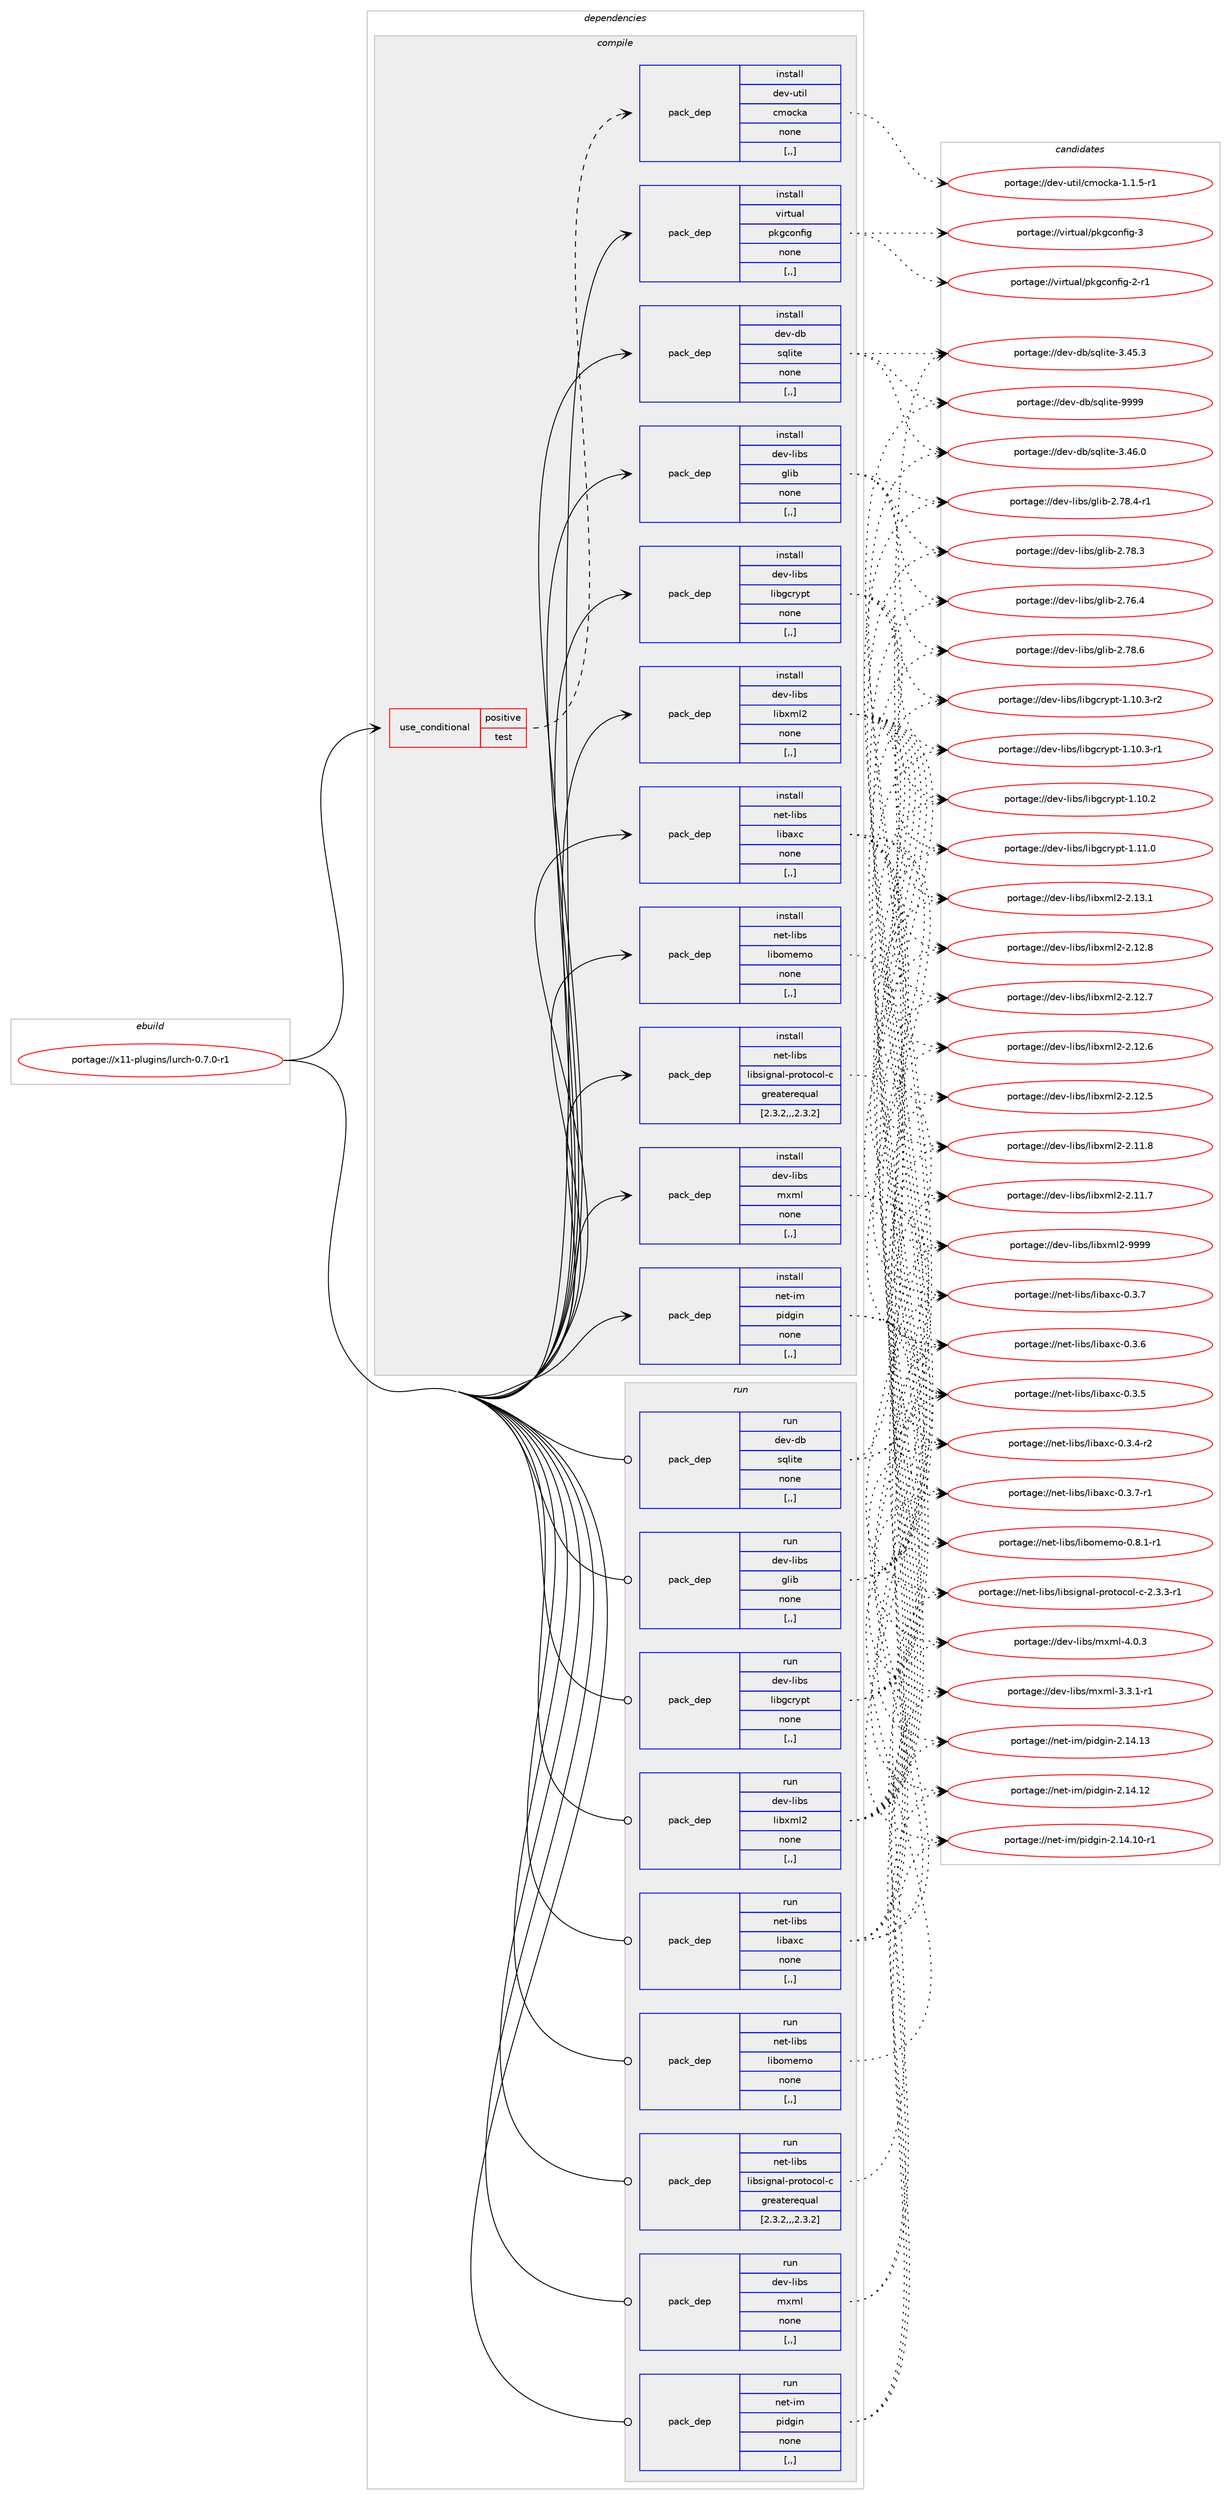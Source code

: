 digraph prolog {

# *************
# Graph options
# *************

newrank=true;
concentrate=true;
compound=true;
graph [rankdir=LR,fontname=Helvetica,fontsize=10,ranksep=1.5];#, ranksep=2.5, nodesep=0.2];
edge  [arrowhead=vee];
node  [fontname=Helvetica,fontsize=10];

# **********
# The ebuild
# **********

subgraph cluster_leftcol {
color=gray;
label=<<i>ebuild</i>>;
id [label="portage://x11-plugins/lurch-0.7.0-r1", color=red, width=4, href="../x11-plugins/lurch-0.7.0-r1.svg"];
}

# ****************
# The dependencies
# ****************

subgraph cluster_midcol {
color=gray;
label=<<i>dependencies</i>>;
subgraph cluster_compile {
fillcolor="#eeeeee";
style=filled;
label=<<i>compile</i>>;
subgraph cond122972 {
dependency465472 [label=<<TABLE BORDER="0" CELLBORDER="1" CELLSPACING="0" CELLPADDING="4"><TR><TD ROWSPAN="3" CELLPADDING="10">use_conditional</TD></TR><TR><TD>positive</TD></TR><TR><TD>test</TD></TR></TABLE>>, shape=none, color=red];
subgraph pack339083 {
dependency465473 [label=<<TABLE BORDER="0" CELLBORDER="1" CELLSPACING="0" CELLPADDING="4" WIDTH="220"><TR><TD ROWSPAN="6" CELLPADDING="30">pack_dep</TD></TR><TR><TD WIDTH="110">install</TD></TR><TR><TD>dev-util</TD></TR><TR><TD>cmocka</TD></TR><TR><TD>none</TD></TR><TR><TD>[,,]</TD></TR></TABLE>>, shape=none, color=blue];
}
dependency465472:e -> dependency465473:w [weight=20,style="dashed",arrowhead="vee"];
}
id:e -> dependency465472:w [weight=20,style="solid",arrowhead="vee"];
subgraph pack339084 {
dependency465474 [label=<<TABLE BORDER="0" CELLBORDER="1" CELLSPACING="0" CELLPADDING="4" WIDTH="220"><TR><TD ROWSPAN="6" CELLPADDING="30">pack_dep</TD></TR><TR><TD WIDTH="110">install</TD></TR><TR><TD>dev-db</TD></TR><TR><TD>sqlite</TD></TR><TR><TD>none</TD></TR><TR><TD>[,,]</TD></TR></TABLE>>, shape=none, color=blue];
}
id:e -> dependency465474:w [weight=20,style="solid",arrowhead="vee"];
subgraph pack339085 {
dependency465475 [label=<<TABLE BORDER="0" CELLBORDER="1" CELLSPACING="0" CELLPADDING="4" WIDTH="220"><TR><TD ROWSPAN="6" CELLPADDING="30">pack_dep</TD></TR><TR><TD WIDTH="110">install</TD></TR><TR><TD>dev-libs</TD></TR><TR><TD>glib</TD></TR><TR><TD>none</TD></TR><TR><TD>[,,]</TD></TR></TABLE>>, shape=none, color=blue];
}
id:e -> dependency465475:w [weight=20,style="solid",arrowhead="vee"];
subgraph pack339086 {
dependency465476 [label=<<TABLE BORDER="0" CELLBORDER="1" CELLSPACING="0" CELLPADDING="4" WIDTH="220"><TR><TD ROWSPAN="6" CELLPADDING="30">pack_dep</TD></TR><TR><TD WIDTH="110">install</TD></TR><TR><TD>dev-libs</TD></TR><TR><TD>libgcrypt</TD></TR><TR><TD>none</TD></TR><TR><TD>[,,]</TD></TR></TABLE>>, shape=none, color=blue];
}
id:e -> dependency465476:w [weight=20,style="solid",arrowhead="vee"];
subgraph pack339087 {
dependency465477 [label=<<TABLE BORDER="0" CELLBORDER="1" CELLSPACING="0" CELLPADDING="4" WIDTH="220"><TR><TD ROWSPAN="6" CELLPADDING="30">pack_dep</TD></TR><TR><TD WIDTH="110">install</TD></TR><TR><TD>dev-libs</TD></TR><TR><TD>libxml2</TD></TR><TR><TD>none</TD></TR><TR><TD>[,,]</TD></TR></TABLE>>, shape=none, color=blue];
}
id:e -> dependency465477:w [weight=20,style="solid",arrowhead="vee"];
subgraph pack339088 {
dependency465478 [label=<<TABLE BORDER="0" CELLBORDER="1" CELLSPACING="0" CELLPADDING="4" WIDTH="220"><TR><TD ROWSPAN="6" CELLPADDING="30">pack_dep</TD></TR><TR><TD WIDTH="110">install</TD></TR><TR><TD>dev-libs</TD></TR><TR><TD>mxml</TD></TR><TR><TD>none</TD></TR><TR><TD>[,,]</TD></TR></TABLE>>, shape=none, color=blue];
}
id:e -> dependency465478:w [weight=20,style="solid",arrowhead="vee"];
subgraph pack339089 {
dependency465479 [label=<<TABLE BORDER="0" CELLBORDER="1" CELLSPACING="0" CELLPADDING="4" WIDTH="220"><TR><TD ROWSPAN="6" CELLPADDING="30">pack_dep</TD></TR><TR><TD WIDTH="110">install</TD></TR><TR><TD>net-im</TD></TR><TR><TD>pidgin</TD></TR><TR><TD>none</TD></TR><TR><TD>[,,]</TD></TR></TABLE>>, shape=none, color=blue];
}
id:e -> dependency465479:w [weight=20,style="solid",arrowhead="vee"];
subgraph pack339090 {
dependency465480 [label=<<TABLE BORDER="0" CELLBORDER="1" CELLSPACING="0" CELLPADDING="4" WIDTH="220"><TR><TD ROWSPAN="6" CELLPADDING="30">pack_dep</TD></TR><TR><TD WIDTH="110">install</TD></TR><TR><TD>net-libs</TD></TR><TR><TD>libaxc</TD></TR><TR><TD>none</TD></TR><TR><TD>[,,]</TD></TR></TABLE>>, shape=none, color=blue];
}
id:e -> dependency465480:w [weight=20,style="solid",arrowhead="vee"];
subgraph pack339091 {
dependency465481 [label=<<TABLE BORDER="0" CELLBORDER="1" CELLSPACING="0" CELLPADDING="4" WIDTH="220"><TR><TD ROWSPAN="6" CELLPADDING="30">pack_dep</TD></TR><TR><TD WIDTH="110">install</TD></TR><TR><TD>net-libs</TD></TR><TR><TD>libomemo</TD></TR><TR><TD>none</TD></TR><TR><TD>[,,]</TD></TR></TABLE>>, shape=none, color=blue];
}
id:e -> dependency465481:w [weight=20,style="solid",arrowhead="vee"];
subgraph pack339092 {
dependency465482 [label=<<TABLE BORDER="0" CELLBORDER="1" CELLSPACING="0" CELLPADDING="4" WIDTH="220"><TR><TD ROWSPAN="6" CELLPADDING="30">pack_dep</TD></TR><TR><TD WIDTH="110">install</TD></TR><TR><TD>net-libs</TD></TR><TR><TD>libsignal-protocol-c</TD></TR><TR><TD>greaterequal</TD></TR><TR><TD>[2.3.2,,,2.3.2]</TD></TR></TABLE>>, shape=none, color=blue];
}
id:e -> dependency465482:w [weight=20,style="solid",arrowhead="vee"];
subgraph pack339093 {
dependency465483 [label=<<TABLE BORDER="0" CELLBORDER="1" CELLSPACING="0" CELLPADDING="4" WIDTH="220"><TR><TD ROWSPAN="6" CELLPADDING="30">pack_dep</TD></TR><TR><TD WIDTH="110">install</TD></TR><TR><TD>virtual</TD></TR><TR><TD>pkgconfig</TD></TR><TR><TD>none</TD></TR><TR><TD>[,,]</TD></TR></TABLE>>, shape=none, color=blue];
}
id:e -> dependency465483:w [weight=20,style="solid",arrowhead="vee"];
}
subgraph cluster_compileandrun {
fillcolor="#eeeeee";
style=filled;
label=<<i>compile and run</i>>;
}
subgraph cluster_run {
fillcolor="#eeeeee";
style=filled;
label=<<i>run</i>>;
subgraph pack339094 {
dependency465484 [label=<<TABLE BORDER="0" CELLBORDER="1" CELLSPACING="0" CELLPADDING="4" WIDTH="220"><TR><TD ROWSPAN="6" CELLPADDING="30">pack_dep</TD></TR><TR><TD WIDTH="110">run</TD></TR><TR><TD>dev-db</TD></TR><TR><TD>sqlite</TD></TR><TR><TD>none</TD></TR><TR><TD>[,,]</TD></TR></TABLE>>, shape=none, color=blue];
}
id:e -> dependency465484:w [weight=20,style="solid",arrowhead="odot"];
subgraph pack339095 {
dependency465485 [label=<<TABLE BORDER="0" CELLBORDER="1" CELLSPACING="0" CELLPADDING="4" WIDTH="220"><TR><TD ROWSPAN="6" CELLPADDING="30">pack_dep</TD></TR><TR><TD WIDTH="110">run</TD></TR><TR><TD>dev-libs</TD></TR><TR><TD>glib</TD></TR><TR><TD>none</TD></TR><TR><TD>[,,]</TD></TR></TABLE>>, shape=none, color=blue];
}
id:e -> dependency465485:w [weight=20,style="solid",arrowhead="odot"];
subgraph pack339096 {
dependency465486 [label=<<TABLE BORDER="0" CELLBORDER="1" CELLSPACING="0" CELLPADDING="4" WIDTH="220"><TR><TD ROWSPAN="6" CELLPADDING="30">pack_dep</TD></TR><TR><TD WIDTH="110">run</TD></TR><TR><TD>dev-libs</TD></TR><TR><TD>libgcrypt</TD></TR><TR><TD>none</TD></TR><TR><TD>[,,]</TD></TR></TABLE>>, shape=none, color=blue];
}
id:e -> dependency465486:w [weight=20,style="solid",arrowhead="odot"];
subgraph pack339097 {
dependency465487 [label=<<TABLE BORDER="0" CELLBORDER="1" CELLSPACING="0" CELLPADDING="4" WIDTH="220"><TR><TD ROWSPAN="6" CELLPADDING="30">pack_dep</TD></TR><TR><TD WIDTH="110">run</TD></TR><TR><TD>dev-libs</TD></TR><TR><TD>libxml2</TD></TR><TR><TD>none</TD></TR><TR><TD>[,,]</TD></TR></TABLE>>, shape=none, color=blue];
}
id:e -> dependency465487:w [weight=20,style="solid",arrowhead="odot"];
subgraph pack339098 {
dependency465488 [label=<<TABLE BORDER="0" CELLBORDER="1" CELLSPACING="0" CELLPADDING="4" WIDTH="220"><TR><TD ROWSPAN="6" CELLPADDING="30">pack_dep</TD></TR><TR><TD WIDTH="110">run</TD></TR><TR><TD>dev-libs</TD></TR><TR><TD>mxml</TD></TR><TR><TD>none</TD></TR><TR><TD>[,,]</TD></TR></TABLE>>, shape=none, color=blue];
}
id:e -> dependency465488:w [weight=20,style="solid",arrowhead="odot"];
subgraph pack339099 {
dependency465489 [label=<<TABLE BORDER="0" CELLBORDER="1" CELLSPACING="0" CELLPADDING="4" WIDTH="220"><TR><TD ROWSPAN="6" CELLPADDING="30">pack_dep</TD></TR><TR><TD WIDTH="110">run</TD></TR><TR><TD>net-im</TD></TR><TR><TD>pidgin</TD></TR><TR><TD>none</TD></TR><TR><TD>[,,]</TD></TR></TABLE>>, shape=none, color=blue];
}
id:e -> dependency465489:w [weight=20,style="solid",arrowhead="odot"];
subgraph pack339100 {
dependency465490 [label=<<TABLE BORDER="0" CELLBORDER="1" CELLSPACING="0" CELLPADDING="4" WIDTH="220"><TR><TD ROWSPAN="6" CELLPADDING="30">pack_dep</TD></TR><TR><TD WIDTH="110">run</TD></TR><TR><TD>net-libs</TD></TR><TR><TD>libaxc</TD></TR><TR><TD>none</TD></TR><TR><TD>[,,]</TD></TR></TABLE>>, shape=none, color=blue];
}
id:e -> dependency465490:w [weight=20,style="solid",arrowhead="odot"];
subgraph pack339101 {
dependency465491 [label=<<TABLE BORDER="0" CELLBORDER="1" CELLSPACING="0" CELLPADDING="4" WIDTH="220"><TR><TD ROWSPAN="6" CELLPADDING="30">pack_dep</TD></TR><TR><TD WIDTH="110">run</TD></TR><TR><TD>net-libs</TD></TR><TR><TD>libomemo</TD></TR><TR><TD>none</TD></TR><TR><TD>[,,]</TD></TR></TABLE>>, shape=none, color=blue];
}
id:e -> dependency465491:w [weight=20,style="solid",arrowhead="odot"];
subgraph pack339102 {
dependency465492 [label=<<TABLE BORDER="0" CELLBORDER="1" CELLSPACING="0" CELLPADDING="4" WIDTH="220"><TR><TD ROWSPAN="6" CELLPADDING="30">pack_dep</TD></TR><TR><TD WIDTH="110">run</TD></TR><TR><TD>net-libs</TD></TR><TR><TD>libsignal-protocol-c</TD></TR><TR><TD>greaterequal</TD></TR><TR><TD>[2.3.2,,,2.3.2]</TD></TR></TABLE>>, shape=none, color=blue];
}
id:e -> dependency465492:w [weight=20,style="solid",arrowhead="odot"];
}
}

# **************
# The candidates
# **************

subgraph cluster_choices {
rank=same;
color=gray;
label=<<i>candidates</i>>;

subgraph choice339083 {
color=black;
nodesep=1;
choice10010111845117116105108479910911199107974549464946534511449 [label="portage://dev-util/cmocka-1.1.5-r1", color=red, width=4,href="../dev-util/cmocka-1.1.5-r1.svg"];
dependency465473:e -> choice10010111845117116105108479910911199107974549464946534511449:w [style=dotted,weight="100"];
}
subgraph choice339084 {
color=black;
nodesep=1;
choice1001011184510098471151131081051161014557575757 [label="portage://dev-db/sqlite-9999", color=red, width=4,href="../dev-db/sqlite-9999.svg"];
choice10010111845100984711511310810511610145514652544648 [label="portage://dev-db/sqlite-3.46.0", color=red, width=4,href="../dev-db/sqlite-3.46.0.svg"];
choice10010111845100984711511310810511610145514652534651 [label="portage://dev-db/sqlite-3.45.3", color=red, width=4,href="../dev-db/sqlite-3.45.3.svg"];
dependency465474:e -> choice1001011184510098471151131081051161014557575757:w [style=dotted,weight="100"];
dependency465474:e -> choice10010111845100984711511310810511610145514652544648:w [style=dotted,weight="100"];
dependency465474:e -> choice10010111845100984711511310810511610145514652534651:w [style=dotted,weight="100"];
}
subgraph choice339085 {
color=black;
nodesep=1;
choice1001011184510810598115471031081059845504655564654 [label="portage://dev-libs/glib-2.78.6", color=red, width=4,href="../dev-libs/glib-2.78.6.svg"];
choice10010111845108105981154710310810598455046555646524511449 [label="portage://dev-libs/glib-2.78.4-r1", color=red, width=4,href="../dev-libs/glib-2.78.4-r1.svg"];
choice1001011184510810598115471031081059845504655564651 [label="portage://dev-libs/glib-2.78.3", color=red, width=4,href="../dev-libs/glib-2.78.3.svg"];
choice1001011184510810598115471031081059845504655544652 [label="portage://dev-libs/glib-2.76.4", color=red, width=4,href="../dev-libs/glib-2.76.4.svg"];
dependency465475:e -> choice1001011184510810598115471031081059845504655564654:w [style=dotted,weight="100"];
dependency465475:e -> choice10010111845108105981154710310810598455046555646524511449:w [style=dotted,weight="100"];
dependency465475:e -> choice1001011184510810598115471031081059845504655564651:w [style=dotted,weight="100"];
dependency465475:e -> choice1001011184510810598115471031081059845504655544652:w [style=dotted,weight="100"];
}
subgraph choice339086 {
color=black;
nodesep=1;
choice100101118451081059811547108105981039911412111211645494649494648 [label="portage://dev-libs/libgcrypt-1.11.0", color=red, width=4,href="../dev-libs/libgcrypt-1.11.0.svg"];
choice1001011184510810598115471081059810399114121112116454946494846514511450 [label="portage://dev-libs/libgcrypt-1.10.3-r2", color=red, width=4,href="../dev-libs/libgcrypt-1.10.3-r2.svg"];
choice1001011184510810598115471081059810399114121112116454946494846514511449 [label="portage://dev-libs/libgcrypt-1.10.3-r1", color=red, width=4,href="../dev-libs/libgcrypt-1.10.3-r1.svg"];
choice100101118451081059811547108105981039911412111211645494649484650 [label="portage://dev-libs/libgcrypt-1.10.2", color=red, width=4,href="../dev-libs/libgcrypt-1.10.2.svg"];
dependency465476:e -> choice100101118451081059811547108105981039911412111211645494649494648:w [style=dotted,weight="100"];
dependency465476:e -> choice1001011184510810598115471081059810399114121112116454946494846514511450:w [style=dotted,weight="100"];
dependency465476:e -> choice1001011184510810598115471081059810399114121112116454946494846514511449:w [style=dotted,weight="100"];
dependency465476:e -> choice100101118451081059811547108105981039911412111211645494649484650:w [style=dotted,weight="100"];
}
subgraph choice339087 {
color=black;
nodesep=1;
choice10010111845108105981154710810598120109108504557575757 [label="portage://dev-libs/libxml2-9999", color=red, width=4,href="../dev-libs/libxml2-9999.svg"];
choice100101118451081059811547108105981201091085045504649514649 [label="portage://dev-libs/libxml2-2.13.1", color=red, width=4,href="../dev-libs/libxml2-2.13.1.svg"];
choice100101118451081059811547108105981201091085045504649504656 [label="portage://dev-libs/libxml2-2.12.8", color=red, width=4,href="../dev-libs/libxml2-2.12.8.svg"];
choice100101118451081059811547108105981201091085045504649504655 [label="portage://dev-libs/libxml2-2.12.7", color=red, width=4,href="../dev-libs/libxml2-2.12.7.svg"];
choice100101118451081059811547108105981201091085045504649504654 [label="portage://dev-libs/libxml2-2.12.6", color=red, width=4,href="../dev-libs/libxml2-2.12.6.svg"];
choice100101118451081059811547108105981201091085045504649504653 [label="portage://dev-libs/libxml2-2.12.5", color=red, width=4,href="../dev-libs/libxml2-2.12.5.svg"];
choice100101118451081059811547108105981201091085045504649494656 [label="portage://dev-libs/libxml2-2.11.8", color=red, width=4,href="../dev-libs/libxml2-2.11.8.svg"];
choice100101118451081059811547108105981201091085045504649494655 [label="portage://dev-libs/libxml2-2.11.7", color=red, width=4,href="../dev-libs/libxml2-2.11.7.svg"];
dependency465477:e -> choice10010111845108105981154710810598120109108504557575757:w [style=dotted,weight="100"];
dependency465477:e -> choice100101118451081059811547108105981201091085045504649514649:w [style=dotted,weight="100"];
dependency465477:e -> choice100101118451081059811547108105981201091085045504649504656:w [style=dotted,weight="100"];
dependency465477:e -> choice100101118451081059811547108105981201091085045504649504655:w [style=dotted,weight="100"];
dependency465477:e -> choice100101118451081059811547108105981201091085045504649504654:w [style=dotted,weight="100"];
dependency465477:e -> choice100101118451081059811547108105981201091085045504649504653:w [style=dotted,weight="100"];
dependency465477:e -> choice100101118451081059811547108105981201091085045504649494656:w [style=dotted,weight="100"];
dependency465477:e -> choice100101118451081059811547108105981201091085045504649494655:w [style=dotted,weight="100"];
}
subgraph choice339088 {
color=black;
nodesep=1;
choice100101118451081059811547109120109108455246484651 [label="portage://dev-libs/mxml-4.0.3", color=red, width=4,href="../dev-libs/mxml-4.0.3.svg"];
choice1001011184510810598115471091201091084551465146494511449 [label="portage://dev-libs/mxml-3.3.1-r1", color=red, width=4,href="../dev-libs/mxml-3.3.1-r1.svg"];
dependency465478:e -> choice100101118451081059811547109120109108455246484651:w [style=dotted,weight="100"];
dependency465478:e -> choice1001011184510810598115471091201091084551465146494511449:w [style=dotted,weight="100"];
}
subgraph choice339089 {
color=black;
nodesep=1;
choice11010111645105109471121051001031051104550464952464951 [label="portage://net-im/pidgin-2.14.13", color=red, width=4,href="../net-im/pidgin-2.14.13.svg"];
choice11010111645105109471121051001031051104550464952464950 [label="portage://net-im/pidgin-2.14.12", color=red, width=4,href="../net-im/pidgin-2.14.12.svg"];
choice110101116451051094711210510010310511045504649524649484511449 [label="portage://net-im/pidgin-2.14.10-r1", color=red, width=4,href="../net-im/pidgin-2.14.10-r1.svg"];
dependency465479:e -> choice11010111645105109471121051001031051104550464952464951:w [style=dotted,weight="100"];
dependency465479:e -> choice11010111645105109471121051001031051104550464952464950:w [style=dotted,weight="100"];
dependency465479:e -> choice110101116451051094711210510010310511045504649524649484511449:w [style=dotted,weight="100"];
}
subgraph choice339090 {
color=black;
nodesep=1;
choice1101011164510810598115471081059897120994548465146554511449 [label="portage://net-libs/libaxc-0.3.7-r1", color=red, width=4,href="../net-libs/libaxc-0.3.7-r1.svg"];
choice110101116451081059811547108105989712099454846514655 [label="portage://net-libs/libaxc-0.3.7", color=red, width=4,href="../net-libs/libaxc-0.3.7.svg"];
choice110101116451081059811547108105989712099454846514654 [label="portage://net-libs/libaxc-0.3.6", color=red, width=4,href="../net-libs/libaxc-0.3.6.svg"];
choice110101116451081059811547108105989712099454846514653 [label="portage://net-libs/libaxc-0.3.5", color=red, width=4,href="../net-libs/libaxc-0.3.5.svg"];
choice1101011164510810598115471081059897120994548465146524511450 [label="portage://net-libs/libaxc-0.3.4-r2", color=red, width=4,href="../net-libs/libaxc-0.3.4-r2.svg"];
dependency465480:e -> choice1101011164510810598115471081059897120994548465146554511449:w [style=dotted,weight="100"];
dependency465480:e -> choice110101116451081059811547108105989712099454846514655:w [style=dotted,weight="100"];
dependency465480:e -> choice110101116451081059811547108105989712099454846514654:w [style=dotted,weight="100"];
dependency465480:e -> choice110101116451081059811547108105989712099454846514653:w [style=dotted,weight="100"];
dependency465480:e -> choice1101011164510810598115471081059897120994548465146524511450:w [style=dotted,weight="100"];
}
subgraph choice339091 {
color=black;
nodesep=1;
choice110101116451081059811547108105981111091011091114548465646494511449 [label="portage://net-libs/libomemo-0.8.1-r1", color=red, width=4,href="../net-libs/libomemo-0.8.1-r1.svg"];
dependency465481:e -> choice110101116451081059811547108105981111091011091114548465646494511449:w [style=dotted,weight="100"];
}
subgraph choice339092 {
color=black;
nodesep=1;
choice1101011164510810598115471081059811510510311097108451121141111161119911110845994550465146514511449 [label="portage://net-libs/libsignal-protocol-c-2.3.3-r1", color=red, width=4,href="../net-libs/libsignal-protocol-c-2.3.3-r1.svg"];
dependency465482:e -> choice1101011164510810598115471081059811510510311097108451121141111161119911110845994550465146514511449:w [style=dotted,weight="100"];
}
subgraph choice339093 {
color=black;
nodesep=1;
choice1181051141161179710847112107103991111101021051034551 [label="portage://virtual/pkgconfig-3", color=red, width=4,href="../virtual/pkgconfig-3.svg"];
choice11810511411611797108471121071039911111010210510345504511449 [label="portage://virtual/pkgconfig-2-r1", color=red, width=4,href="../virtual/pkgconfig-2-r1.svg"];
dependency465483:e -> choice1181051141161179710847112107103991111101021051034551:w [style=dotted,weight="100"];
dependency465483:e -> choice11810511411611797108471121071039911111010210510345504511449:w [style=dotted,weight="100"];
}
subgraph choice339094 {
color=black;
nodesep=1;
choice1001011184510098471151131081051161014557575757 [label="portage://dev-db/sqlite-9999", color=red, width=4,href="../dev-db/sqlite-9999.svg"];
choice10010111845100984711511310810511610145514652544648 [label="portage://dev-db/sqlite-3.46.0", color=red, width=4,href="../dev-db/sqlite-3.46.0.svg"];
choice10010111845100984711511310810511610145514652534651 [label="portage://dev-db/sqlite-3.45.3", color=red, width=4,href="../dev-db/sqlite-3.45.3.svg"];
dependency465484:e -> choice1001011184510098471151131081051161014557575757:w [style=dotted,weight="100"];
dependency465484:e -> choice10010111845100984711511310810511610145514652544648:w [style=dotted,weight="100"];
dependency465484:e -> choice10010111845100984711511310810511610145514652534651:w [style=dotted,weight="100"];
}
subgraph choice339095 {
color=black;
nodesep=1;
choice1001011184510810598115471031081059845504655564654 [label="portage://dev-libs/glib-2.78.6", color=red, width=4,href="../dev-libs/glib-2.78.6.svg"];
choice10010111845108105981154710310810598455046555646524511449 [label="portage://dev-libs/glib-2.78.4-r1", color=red, width=4,href="../dev-libs/glib-2.78.4-r1.svg"];
choice1001011184510810598115471031081059845504655564651 [label="portage://dev-libs/glib-2.78.3", color=red, width=4,href="../dev-libs/glib-2.78.3.svg"];
choice1001011184510810598115471031081059845504655544652 [label="portage://dev-libs/glib-2.76.4", color=red, width=4,href="../dev-libs/glib-2.76.4.svg"];
dependency465485:e -> choice1001011184510810598115471031081059845504655564654:w [style=dotted,weight="100"];
dependency465485:e -> choice10010111845108105981154710310810598455046555646524511449:w [style=dotted,weight="100"];
dependency465485:e -> choice1001011184510810598115471031081059845504655564651:w [style=dotted,weight="100"];
dependency465485:e -> choice1001011184510810598115471031081059845504655544652:w [style=dotted,weight="100"];
}
subgraph choice339096 {
color=black;
nodesep=1;
choice100101118451081059811547108105981039911412111211645494649494648 [label="portage://dev-libs/libgcrypt-1.11.0", color=red, width=4,href="../dev-libs/libgcrypt-1.11.0.svg"];
choice1001011184510810598115471081059810399114121112116454946494846514511450 [label="portage://dev-libs/libgcrypt-1.10.3-r2", color=red, width=4,href="../dev-libs/libgcrypt-1.10.3-r2.svg"];
choice1001011184510810598115471081059810399114121112116454946494846514511449 [label="portage://dev-libs/libgcrypt-1.10.3-r1", color=red, width=4,href="../dev-libs/libgcrypt-1.10.3-r1.svg"];
choice100101118451081059811547108105981039911412111211645494649484650 [label="portage://dev-libs/libgcrypt-1.10.2", color=red, width=4,href="../dev-libs/libgcrypt-1.10.2.svg"];
dependency465486:e -> choice100101118451081059811547108105981039911412111211645494649494648:w [style=dotted,weight="100"];
dependency465486:e -> choice1001011184510810598115471081059810399114121112116454946494846514511450:w [style=dotted,weight="100"];
dependency465486:e -> choice1001011184510810598115471081059810399114121112116454946494846514511449:w [style=dotted,weight="100"];
dependency465486:e -> choice100101118451081059811547108105981039911412111211645494649484650:w [style=dotted,weight="100"];
}
subgraph choice339097 {
color=black;
nodesep=1;
choice10010111845108105981154710810598120109108504557575757 [label="portage://dev-libs/libxml2-9999", color=red, width=4,href="../dev-libs/libxml2-9999.svg"];
choice100101118451081059811547108105981201091085045504649514649 [label="portage://dev-libs/libxml2-2.13.1", color=red, width=4,href="../dev-libs/libxml2-2.13.1.svg"];
choice100101118451081059811547108105981201091085045504649504656 [label="portage://dev-libs/libxml2-2.12.8", color=red, width=4,href="../dev-libs/libxml2-2.12.8.svg"];
choice100101118451081059811547108105981201091085045504649504655 [label="portage://dev-libs/libxml2-2.12.7", color=red, width=4,href="../dev-libs/libxml2-2.12.7.svg"];
choice100101118451081059811547108105981201091085045504649504654 [label="portage://dev-libs/libxml2-2.12.6", color=red, width=4,href="../dev-libs/libxml2-2.12.6.svg"];
choice100101118451081059811547108105981201091085045504649504653 [label="portage://dev-libs/libxml2-2.12.5", color=red, width=4,href="../dev-libs/libxml2-2.12.5.svg"];
choice100101118451081059811547108105981201091085045504649494656 [label="portage://dev-libs/libxml2-2.11.8", color=red, width=4,href="../dev-libs/libxml2-2.11.8.svg"];
choice100101118451081059811547108105981201091085045504649494655 [label="portage://dev-libs/libxml2-2.11.7", color=red, width=4,href="../dev-libs/libxml2-2.11.7.svg"];
dependency465487:e -> choice10010111845108105981154710810598120109108504557575757:w [style=dotted,weight="100"];
dependency465487:e -> choice100101118451081059811547108105981201091085045504649514649:w [style=dotted,weight="100"];
dependency465487:e -> choice100101118451081059811547108105981201091085045504649504656:w [style=dotted,weight="100"];
dependency465487:e -> choice100101118451081059811547108105981201091085045504649504655:w [style=dotted,weight="100"];
dependency465487:e -> choice100101118451081059811547108105981201091085045504649504654:w [style=dotted,weight="100"];
dependency465487:e -> choice100101118451081059811547108105981201091085045504649504653:w [style=dotted,weight="100"];
dependency465487:e -> choice100101118451081059811547108105981201091085045504649494656:w [style=dotted,weight="100"];
dependency465487:e -> choice100101118451081059811547108105981201091085045504649494655:w [style=dotted,weight="100"];
}
subgraph choice339098 {
color=black;
nodesep=1;
choice100101118451081059811547109120109108455246484651 [label="portage://dev-libs/mxml-4.0.3", color=red, width=4,href="../dev-libs/mxml-4.0.3.svg"];
choice1001011184510810598115471091201091084551465146494511449 [label="portage://dev-libs/mxml-3.3.1-r1", color=red, width=4,href="../dev-libs/mxml-3.3.1-r1.svg"];
dependency465488:e -> choice100101118451081059811547109120109108455246484651:w [style=dotted,weight="100"];
dependency465488:e -> choice1001011184510810598115471091201091084551465146494511449:w [style=dotted,weight="100"];
}
subgraph choice339099 {
color=black;
nodesep=1;
choice11010111645105109471121051001031051104550464952464951 [label="portage://net-im/pidgin-2.14.13", color=red, width=4,href="../net-im/pidgin-2.14.13.svg"];
choice11010111645105109471121051001031051104550464952464950 [label="portage://net-im/pidgin-2.14.12", color=red, width=4,href="../net-im/pidgin-2.14.12.svg"];
choice110101116451051094711210510010310511045504649524649484511449 [label="portage://net-im/pidgin-2.14.10-r1", color=red, width=4,href="../net-im/pidgin-2.14.10-r1.svg"];
dependency465489:e -> choice11010111645105109471121051001031051104550464952464951:w [style=dotted,weight="100"];
dependency465489:e -> choice11010111645105109471121051001031051104550464952464950:w [style=dotted,weight="100"];
dependency465489:e -> choice110101116451051094711210510010310511045504649524649484511449:w [style=dotted,weight="100"];
}
subgraph choice339100 {
color=black;
nodesep=1;
choice1101011164510810598115471081059897120994548465146554511449 [label="portage://net-libs/libaxc-0.3.7-r1", color=red, width=4,href="../net-libs/libaxc-0.3.7-r1.svg"];
choice110101116451081059811547108105989712099454846514655 [label="portage://net-libs/libaxc-0.3.7", color=red, width=4,href="../net-libs/libaxc-0.3.7.svg"];
choice110101116451081059811547108105989712099454846514654 [label="portage://net-libs/libaxc-0.3.6", color=red, width=4,href="../net-libs/libaxc-0.3.6.svg"];
choice110101116451081059811547108105989712099454846514653 [label="portage://net-libs/libaxc-0.3.5", color=red, width=4,href="../net-libs/libaxc-0.3.5.svg"];
choice1101011164510810598115471081059897120994548465146524511450 [label="portage://net-libs/libaxc-0.3.4-r2", color=red, width=4,href="../net-libs/libaxc-0.3.4-r2.svg"];
dependency465490:e -> choice1101011164510810598115471081059897120994548465146554511449:w [style=dotted,weight="100"];
dependency465490:e -> choice110101116451081059811547108105989712099454846514655:w [style=dotted,weight="100"];
dependency465490:e -> choice110101116451081059811547108105989712099454846514654:w [style=dotted,weight="100"];
dependency465490:e -> choice110101116451081059811547108105989712099454846514653:w [style=dotted,weight="100"];
dependency465490:e -> choice1101011164510810598115471081059897120994548465146524511450:w [style=dotted,weight="100"];
}
subgraph choice339101 {
color=black;
nodesep=1;
choice110101116451081059811547108105981111091011091114548465646494511449 [label="portage://net-libs/libomemo-0.8.1-r1", color=red, width=4,href="../net-libs/libomemo-0.8.1-r1.svg"];
dependency465491:e -> choice110101116451081059811547108105981111091011091114548465646494511449:w [style=dotted,weight="100"];
}
subgraph choice339102 {
color=black;
nodesep=1;
choice1101011164510810598115471081059811510510311097108451121141111161119911110845994550465146514511449 [label="portage://net-libs/libsignal-protocol-c-2.3.3-r1", color=red, width=4,href="../net-libs/libsignal-protocol-c-2.3.3-r1.svg"];
dependency465492:e -> choice1101011164510810598115471081059811510510311097108451121141111161119911110845994550465146514511449:w [style=dotted,weight="100"];
}
}

}
